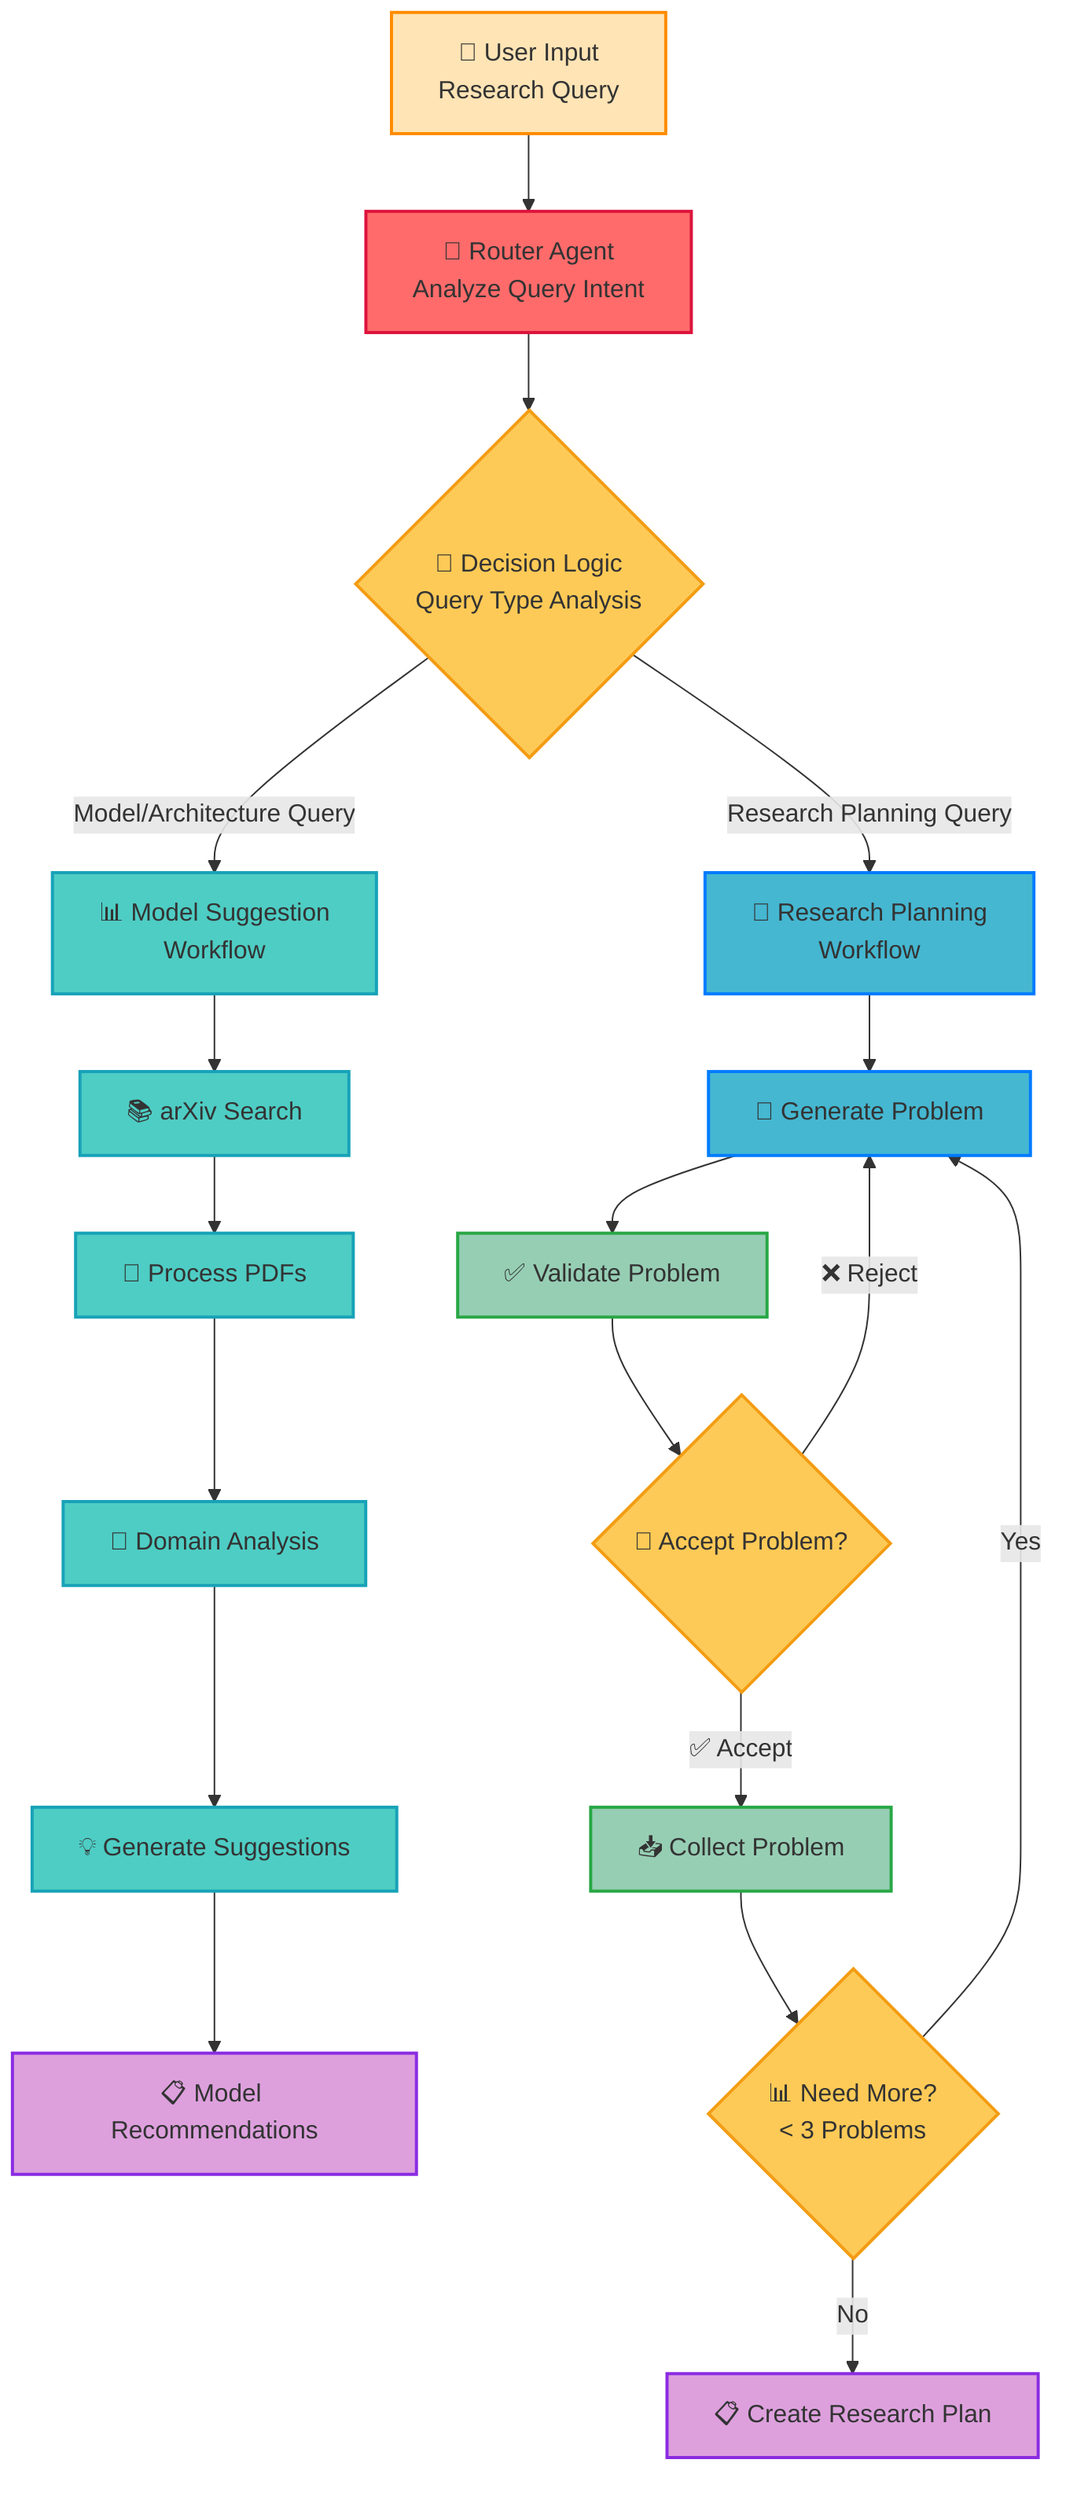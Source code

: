 graph TD
    A[👤 User Input<br/>Research Query] --> B[🤖 Router Agent<br/>Analyze Query Intent]
    
    B --> C{🎯 Decision Logic<br/>Query Type Analysis}
    
    C -->|Model/Architecture Query| D[📊 Model Suggestion<br/>Workflow]
    C -->|Research Planning Query| E[🔬 Research Planning<br/>Workflow]
    
    D --> F[📚 arXiv Search]
    F --> G[📄 Process PDFs]
    G --> H[🧠 Domain Analysis]
    H --> I[💡 Generate Suggestions]
    I --> J[📋 Model Recommendations]
    
    E --> K[🎯 Generate Problem]
    K --> L[✅ Validate Problem]
    L --> M{🤔 Accept Problem?}
    M -->|✅ Accept| N[📥 Collect Problem]
    M -->|❌ Reject| K
    N --> O{📊 Need More?<br/>< 3 Problems}
    O -->|Yes| K
    O -->|No| P[📋 Create Research Plan]
    
    %% Styling
    classDef userInput fill:#FFE4B5,stroke:#FF8C00,stroke-width:2px
    classDef router fill:#FF6B6B,stroke:#DC143C,stroke-width:2px
    classDef decision fill:#FECA57,stroke:#F39C12,stroke-width:2px
    classDef modelWorkflow fill:#4ECDC4,stroke:#17A2B8,stroke-width:2px
    classDef researchWorkflow fill:#45B7D1,stroke:#007BFF,stroke-width:2px
    classDef output fill:#DDA0DD,stroke:#8A2BE2,stroke-width:2px
    classDef validation fill:#96CEB4,stroke:#28A745,stroke-width:2px
    
    class A userInput
    class B router
    class C,M,O decision
    class D,F,G,H,I modelWorkflow
    class E,K,L,N,P researchWorkflow
    class J,P output
    class L,N validation
